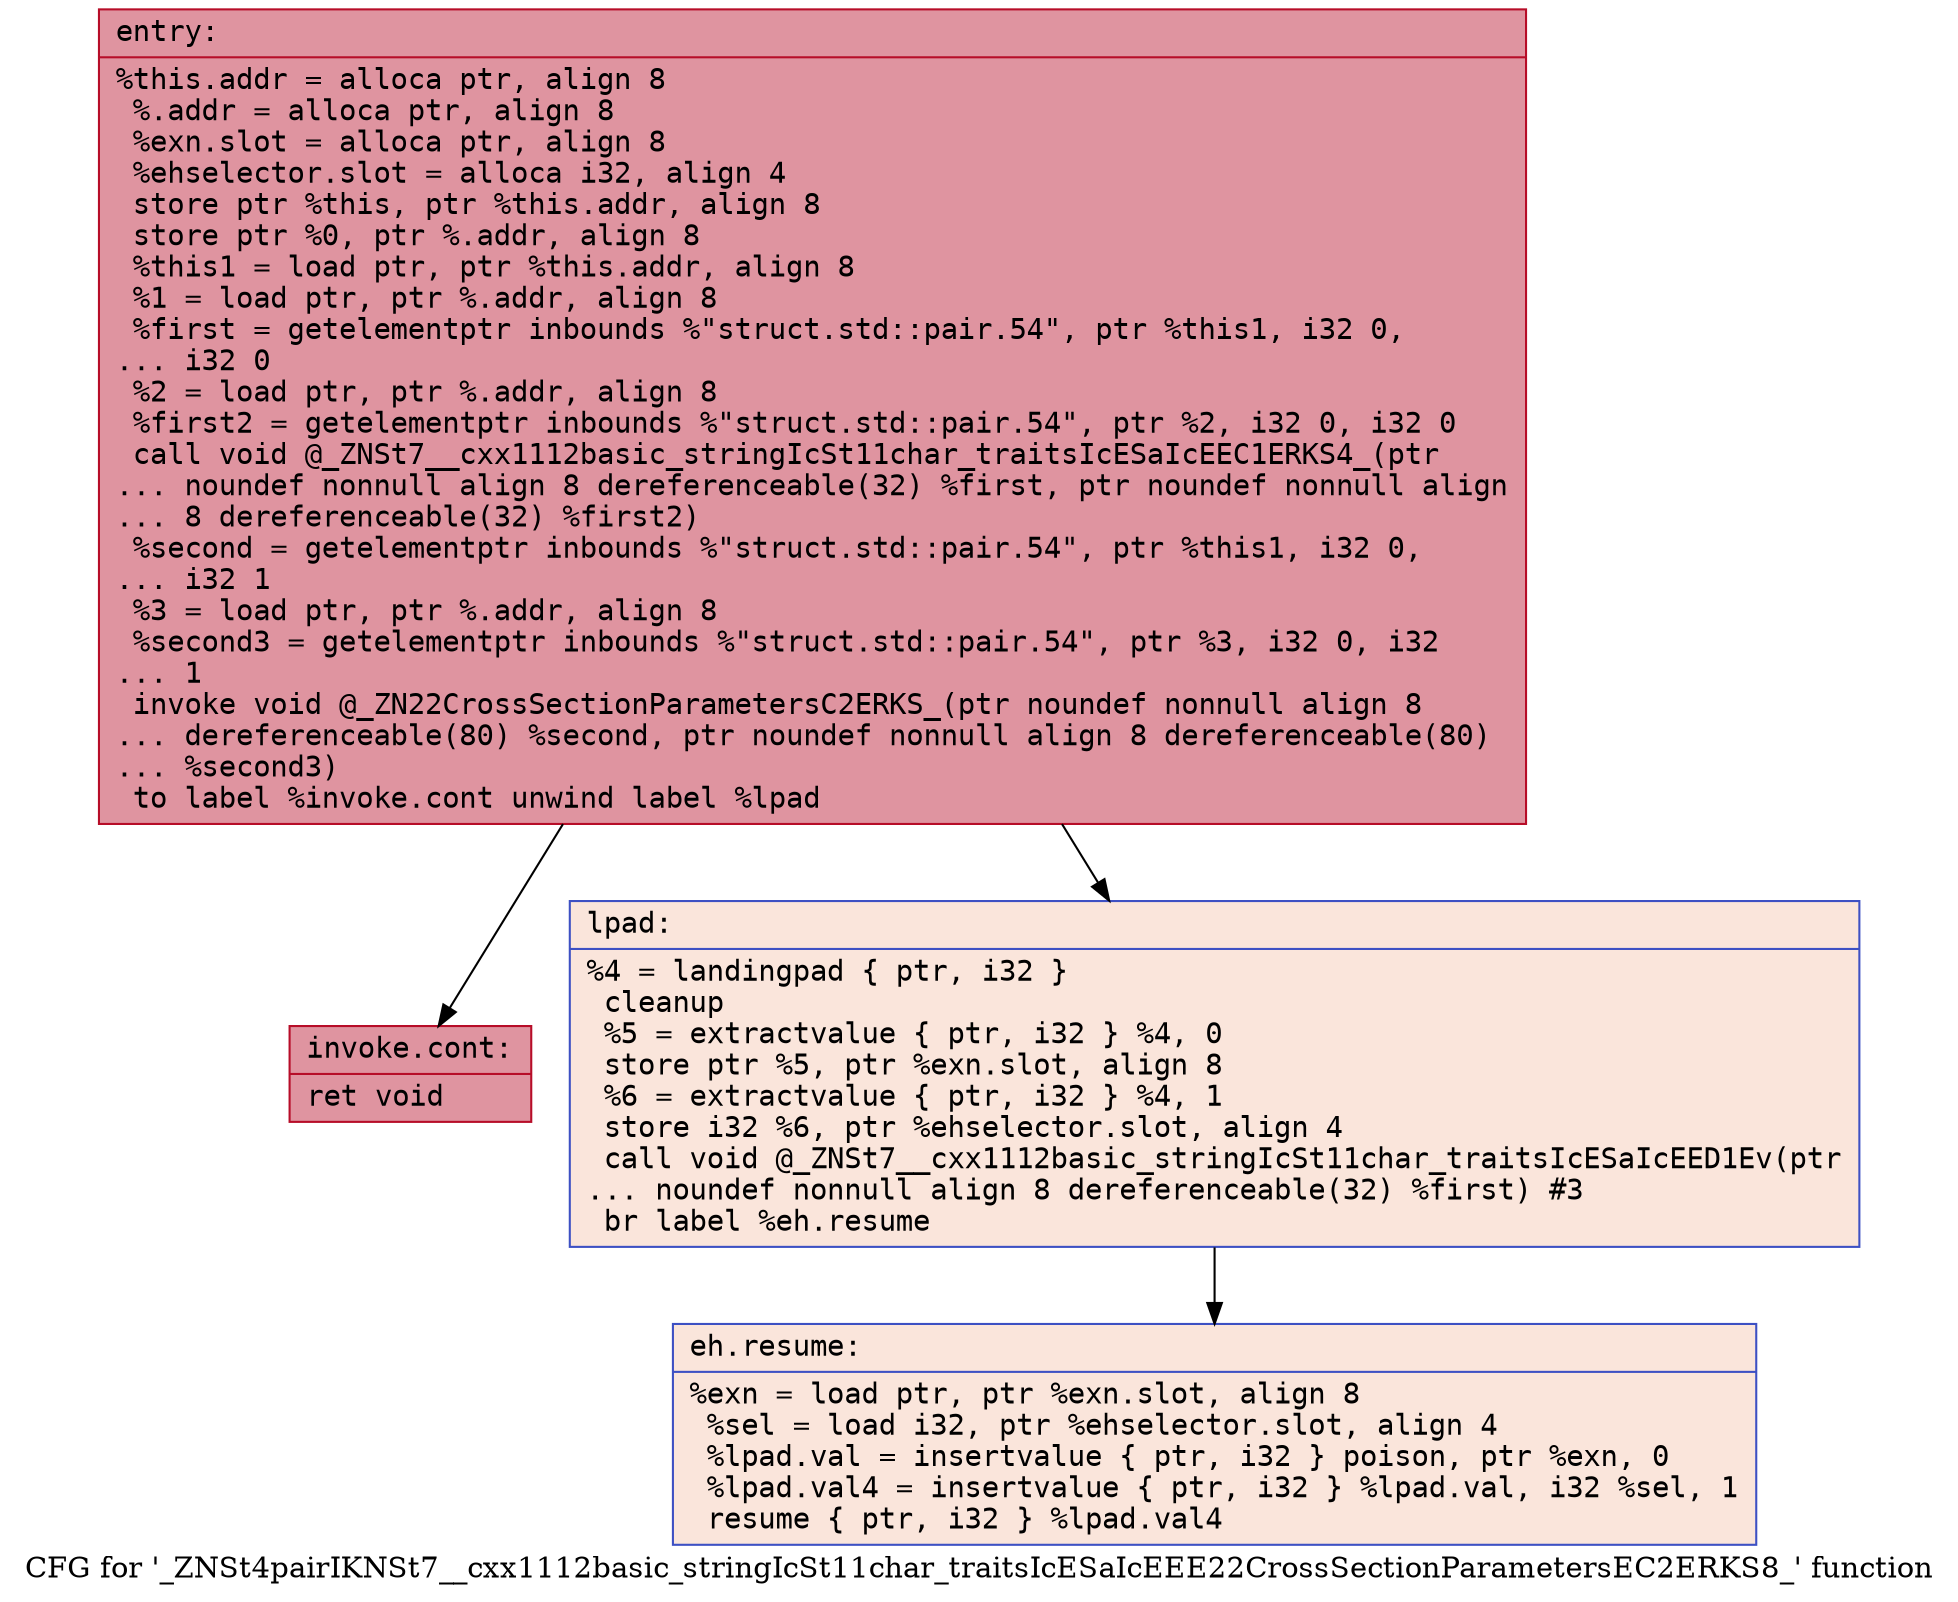 digraph "CFG for '_ZNSt4pairIKNSt7__cxx1112basic_stringIcSt11char_traitsIcESaIcEEE22CrossSectionParametersEC2ERKS8_' function" {
	label="CFG for '_ZNSt4pairIKNSt7__cxx1112basic_stringIcSt11char_traitsIcESaIcEEE22CrossSectionParametersEC2ERKS8_' function";

	Node0x564271a16fb0 [shape=record,color="#b70d28ff", style=filled, fillcolor="#b70d2870" fontname="Courier",label="{entry:\l|  %this.addr = alloca ptr, align 8\l  %.addr = alloca ptr, align 8\l  %exn.slot = alloca ptr, align 8\l  %ehselector.slot = alloca i32, align 4\l  store ptr %this, ptr %this.addr, align 8\l  store ptr %0, ptr %.addr, align 8\l  %this1 = load ptr, ptr %this.addr, align 8\l  %1 = load ptr, ptr %.addr, align 8\l  %first = getelementptr inbounds %\"struct.std::pair.54\", ptr %this1, i32 0,\l... i32 0\l  %2 = load ptr, ptr %.addr, align 8\l  %first2 = getelementptr inbounds %\"struct.std::pair.54\", ptr %2, i32 0, i32 0\l  call void @_ZNSt7__cxx1112basic_stringIcSt11char_traitsIcESaIcEEC1ERKS4_(ptr\l... noundef nonnull align 8 dereferenceable(32) %first, ptr noundef nonnull align\l... 8 dereferenceable(32) %first2)\l  %second = getelementptr inbounds %\"struct.std::pair.54\", ptr %this1, i32 0,\l... i32 1\l  %3 = load ptr, ptr %.addr, align 8\l  %second3 = getelementptr inbounds %\"struct.std::pair.54\", ptr %3, i32 0, i32\l... 1\l  invoke void @_ZN22CrossSectionParametersC2ERKS_(ptr noundef nonnull align 8\l... dereferenceable(80) %second, ptr noundef nonnull align 8 dereferenceable(80)\l... %second3)\l          to label %invoke.cont unwind label %lpad\l}"];
	Node0x564271a16fb0 -> Node0x564271a17500[tooltip="entry -> invoke.cont\nProbability 100.00%" ];
	Node0x564271a16fb0 -> Node0x564271a17840[tooltip="entry -> lpad\nProbability 0.00%" ];
	Node0x564271a17500 [shape=record,color="#b70d28ff", style=filled, fillcolor="#b70d2870" fontname="Courier",label="{invoke.cont:\l|  ret void\l}"];
	Node0x564271a17840 [shape=record,color="#3d50c3ff", style=filled, fillcolor="#f4c5ad70" fontname="Courier",label="{lpad:\l|  %4 = landingpad \{ ptr, i32 \}\l          cleanup\l  %5 = extractvalue \{ ptr, i32 \} %4, 0\l  store ptr %5, ptr %exn.slot, align 8\l  %6 = extractvalue \{ ptr, i32 \} %4, 1\l  store i32 %6, ptr %ehselector.slot, align 4\l  call void @_ZNSt7__cxx1112basic_stringIcSt11char_traitsIcESaIcEED1Ev(ptr\l... noundef nonnull align 8 dereferenceable(32) %first) #3\l  br label %eh.resume\l}"];
	Node0x564271a17840 -> Node0x564271a17fa0[tooltip="lpad -> eh.resume\nProbability 100.00%" ];
	Node0x564271a17fa0 [shape=record,color="#3d50c3ff", style=filled, fillcolor="#f4c5ad70" fontname="Courier",label="{eh.resume:\l|  %exn = load ptr, ptr %exn.slot, align 8\l  %sel = load i32, ptr %ehselector.slot, align 4\l  %lpad.val = insertvalue \{ ptr, i32 \} poison, ptr %exn, 0\l  %lpad.val4 = insertvalue \{ ptr, i32 \} %lpad.val, i32 %sel, 1\l  resume \{ ptr, i32 \} %lpad.val4\l}"];
}
